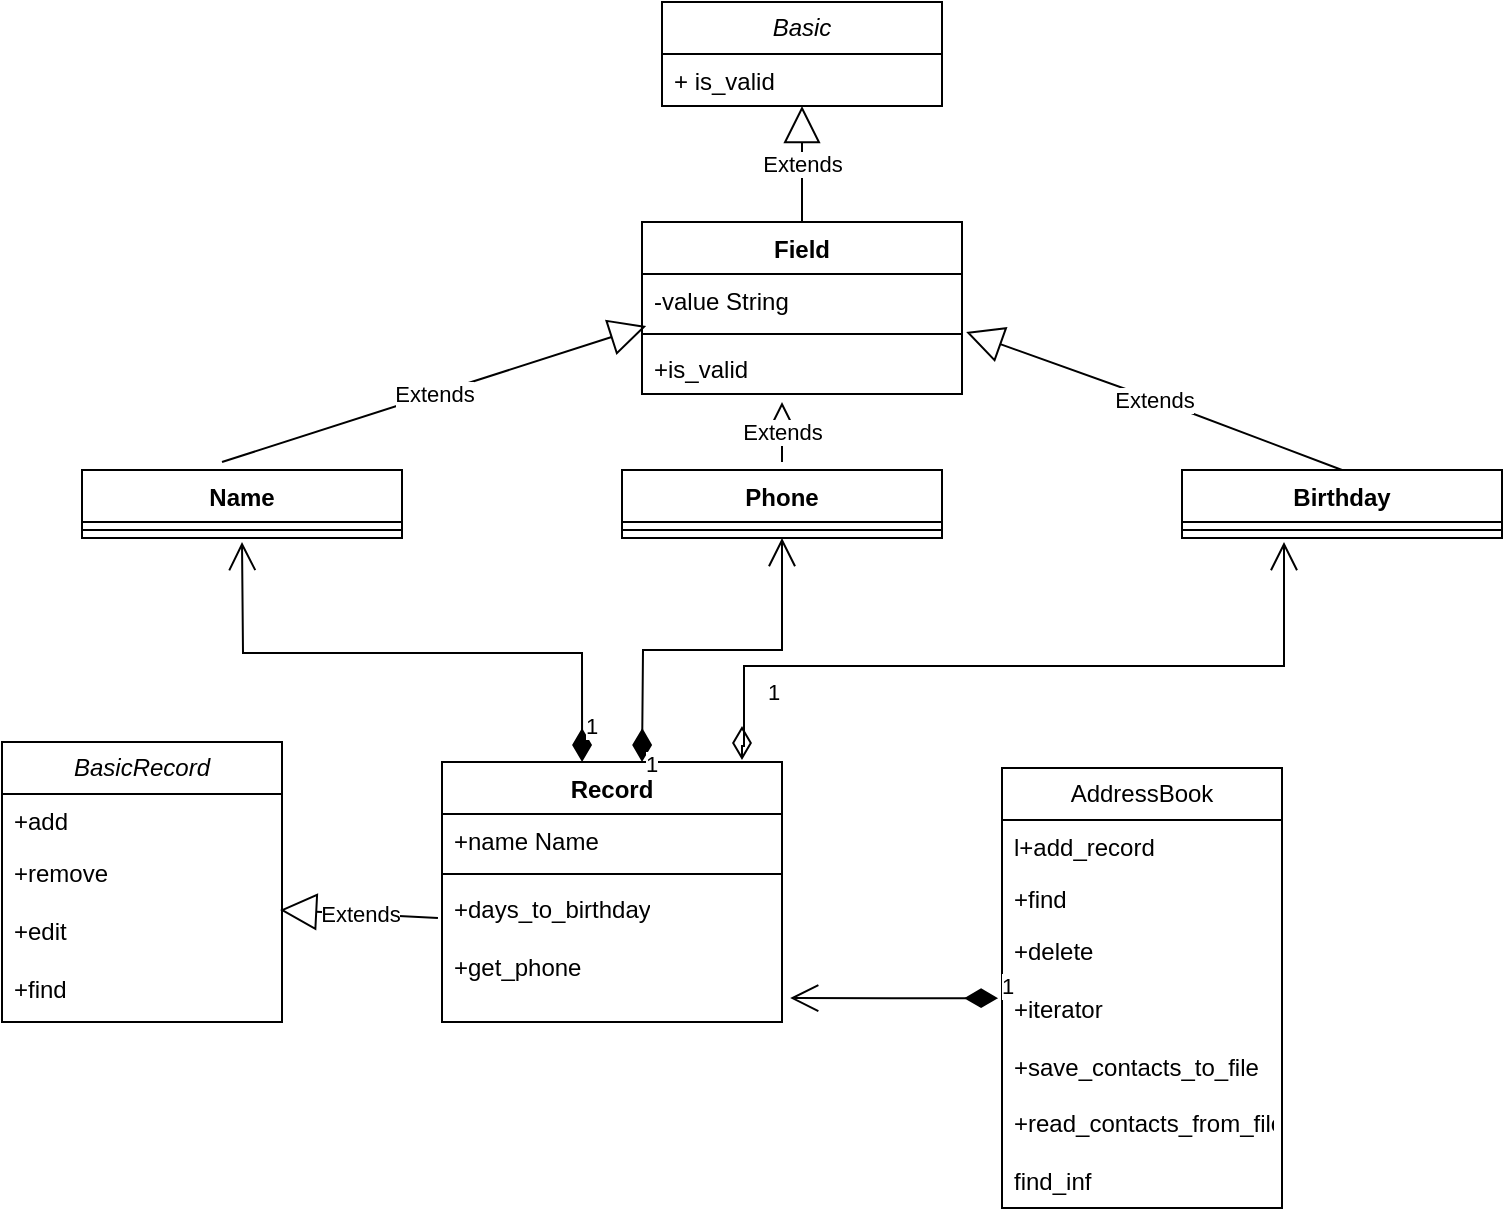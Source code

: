 <mxfile version="22.1.21" type="device">
  <diagram id="C5RBs43oDa-KdzZeNtuy" name="Page-1">
    <mxGraphModel dx="864" dy="516" grid="1" gridSize="10" guides="1" tooltips="1" connect="1" arrows="1" fold="1" page="1" pageScale="1" pageWidth="827" pageHeight="1169" math="0" shadow="0">
      <root>
        <mxCell id="WIyWlLk6GJQsqaUBKTNV-0" />
        <mxCell id="WIyWlLk6GJQsqaUBKTNV-1" parent="WIyWlLk6GJQsqaUBKTNV-0" />
        <mxCell id="-z1HLCg3K9KJ6hIdMIl3-7" value="Field" style="swimlane;fontStyle=1;align=center;verticalAlign=top;childLayout=stackLayout;horizontal=1;startSize=26;horizontalStack=0;resizeParent=1;resizeParentMax=0;resizeLast=0;collapsible=1;marginBottom=0;whiteSpace=wrap;html=1;" parent="WIyWlLk6GJQsqaUBKTNV-1" vertex="1">
          <mxGeometry x="330" y="120" width="160" height="86" as="geometry" />
        </mxCell>
        <mxCell id="-z1HLCg3K9KJ6hIdMIl3-8" value="-value String" style="text;strokeColor=none;fillColor=none;align=left;verticalAlign=top;spacingLeft=4;spacingRight=4;overflow=hidden;rotatable=0;points=[[0,0.5],[1,0.5]];portConstraint=eastwest;whiteSpace=wrap;html=1;" parent="-z1HLCg3K9KJ6hIdMIl3-7" vertex="1">
          <mxGeometry y="26" width="160" height="26" as="geometry" />
        </mxCell>
        <mxCell id="-z1HLCg3K9KJ6hIdMIl3-9" value="" style="line;strokeWidth=1;fillColor=none;align=left;verticalAlign=middle;spacingTop=-1;spacingLeft=3;spacingRight=3;rotatable=0;labelPosition=right;points=[];portConstraint=eastwest;strokeColor=inherit;" parent="-z1HLCg3K9KJ6hIdMIl3-7" vertex="1">
          <mxGeometry y="52" width="160" height="8" as="geometry" />
        </mxCell>
        <mxCell id="-z1HLCg3K9KJ6hIdMIl3-10" value="+is_valid" style="text;strokeColor=none;fillColor=none;align=left;verticalAlign=top;spacingLeft=4;spacingRight=4;overflow=hidden;rotatable=0;points=[[0,0.5],[1,0.5]];portConstraint=eastwest;whiteSpace=wrap;html=1;" parent="-z1HLCg3K9KJ6hIdMIl3-7" vertex="1">
          <mxGeometry y="60" width="160" height="26" as="geometry" />
        </mxCell>
        <mxCell id="-z1HLCg3K9KJ6hIdMIl3-20" value="&lt;i&gt;Basic&lt;/i&gt;" style="swimlane;fontStyle=0;childLayout=stackLayout;horizontal=1;startSize=26;fillColor=none;horizontalStack=0;resizeParent=1;resizeParentMax=0;resizeLast=0;collapsible=1;marginBottom=0;whiteSpace=wrap;html=1;" parent="WIyWlLk6GJQsqaUBKTNV-1" vertex="1">
          <mxGeometry x="340" y="10" width="140" height="52" as="geometry" />
        </mxCell>
        <mxCell id="-z1HLCg3K9KJ6hIdMIl3-22" value="+ is_valid" style="text;strokeColor=none;fillColor=none;align=left;verticalAlign=top;spacingLeft=4;spacingRight=4;overflow=hidden;rotatable=0;points=[[0,0.5],[1,0.5]];portConstraint=eastwest;whiteSpace=wrap;html=1;" parent="-z1HLCg3K9KJ6hIdMIl3-20" vertex="1">
          <mxGeometry y="26" width="140" height="26" as="geometry" />
        </mxCell>
        <mxCell id="-z1HLCg3K9KJ6hIdMIl3-58" value="&lt;i&gt;BasicRecord&lt;/i&gt;" style="swimlane;fontStyle=0;childLayout=stackLayout;horizontal=1;startSize=26;fillColor=none;horizontalStack=0;resizeParent=1;resizeParentMax=0;resizeLast=0;collapsible=1;marginBottom=0;whiteSpace=wrap;html=1;" parent="WIyWlLk6GJQsqaUBKTNV-1" vertex="1">
          <mxGeometry x="10" y="380" width="140" height="140" as="geometry" />
        </mxCell>
        <mxCell id="-z1HLCg3K9KJ6hIdMIl3-59" value="+add" style="text;strokeColor=none;fillColor=none;align=left;verticalAlign=top;spacingLeft=4;spacingRight=4;overflow=hidden;rotatable=0;points=[[0,0.5],[1,0.5]];portConstraint=eastwest;whiteSpace=wrap;html=1;" parent="-z1HLCg3K9KJ6hIdMIl3-58" vertex="1">
          <mxGeometry y="26" width="140" height="26" as="geometry" />
        </mxCell>
        <mxCell id="-z1HLCg3K9KJ6hIdMIl3-60" value="+remove&lt;br&gt;&lt;br&gt;+edit&lt;br&gt;&lt;br&gt;+find" style="text;strokeColor=none;fillColor=none;align=left;verticalAlign=top;spacingLeft=4;spacingRight=4;overflow=hidden;rotatable=0;points=[[0,0.5],[1,0.5]];portConstraint=eastwest;whiteSpace=wrap;html=1;" parent="-z1HLCg3K9KJ6hIdMIl3-58" vertex="1">
          <mxGeometry y="52" width="140" height="88" as="geometry" />
        </mxCell>
        <mxCell id="-z1HLCg3K9KJ6hIdMIl3-62" value="" style="line;strokeWidth=1;fillColor=none;align=left;verticalAlign=middle;spacingTop=-1;spacingLeft=3;spacingRight=3;rotatable=0;labelPosition=right;points=[];portConstraint=eastwest;strokeColor=inherit;" parent="WIyWlLk6GJQsqaUBKTNV-1" vertex="1">
          <mxGeometry x="360" y="270" width="40" height="8" as="geometry" />
        </mxCell>
        <mxCell id="-z1HLCg3K9KJ6hIdMIl3-63" value="Name" style="swimlane;fontStyle=1;align=center;verticalAlign=top;childLayout=stackLayout;horizontal=1;startSize=26;horizontalStack=0;resizeParent=1;resizeParentMax=0;resizeLast=0;collapsible=1;marginBottom=0;whiteSpace=wrap;html=1;" parent="WIyWlLk6GJQsqaUBKTNV-1" vertex="1">
          <mxGeometry x="50" y="244" width="160" height="34" as="geometry" />
        </mxCell>
        <mxCell id="-z1HLCg3K9KJ6hIdMIl3-65" value="" style="line;strokeWidth=1;fillColor=none;align=left;verticalAlign=middle;spacingTop=-1;spacingLeft=3;spacingRight=3;rotatable=0;labelPosition=right;points=[];portConstraint=eastwest;strokeColor=inherit;" parent="-z1HLCg3K9KJ6hIdMIl3-63" vertex="1">
          <mxGeometry y="26" width="160" height="8" as="geometry" />
        </mxCell>
        <mxCell id="-z1HLCg3K9KJ6hIdMIl3-67" value="Phone" style="swimlane;fontStyle=1;align=center;verticalAlign=top;childLayout=stackLayout;horizontal=1;startSize=26;horizontalStack=0;resizeParent=1;resizeParentMax=0;resizeLast=0;collapsible=1;marginBottom=0;whiteSpace=wrap;html=1;" parent="WIyWlLk6GJQsqaUBKTNV-1" vertex="1">
          <mxGeometry x="320" y="244" width="160" height="34" as="geometry" />
        </mxCell>
        <mxCell id="-z1HLCg3K9KJ6hIdMIl3-68" value="" style="line;strokeWidth=1;fillColor=none;align=left;verticalAlign=middle;spacingTop=-1;spacingLeft=3;spacingRight=3;rotatable=0;labelPosition=right;points=[];portConstraint=eastwest;strokeColor=inherit;" parent="-z1HLCg3K9KJ6hIdMIl3-67" vertex="1">
          <mxGeometry y="26" width="160" height="8" as="geometry" />
        </mxCell>
        <mxCell id="-z1HLCg3K9KJ6hIdMIl3-69" value="Birthday" style="swimlane;fontStyle=1;align=center;verticalAlign=top;childLayout=stackLayout;horizontal=1;startSize=26;horizontalStack=0;resizeParent=1;resizeParentMax=0;resizeLast=0;collapsible=1;marginBottom=0;whiteSpace=wrap;html=1;" parent="WIyWlLk6GJQsqaUBKTNV-1" vertex="1">
          <mxGeometry x="600" y="244" width="160" height="34" as="geometry" />
        </mxCell>
        <mxCell id="-z1HLCg3K9KJ6hIdMIl3-70" value="" style="line;strokeWidth=1;fillColor=none;align=left;verticalAlign=middle;spacingTop=-1;spacingLeft=3;spacingRight=3;rotatable=0;labelPosition=right;points=[];portConstraint=eastwest;strokeColor=inherit;" parent="-z1HLCg3K9KJ6hIdMIl3-69" vertex="1">
          <mxGeometry y="26" width="160" height="8" as="geometry" />
        </mxCell>
        <mxCell id="-z1HLCg3K9KJ6hIdMIl3-71" value="Record" style="swimlane;fontStyle=1;align=center;verticalAlign=top;childLayout=stackLayout;horizontal=1;startSize=26;horizontalStack=0;resizeParent=1;resizeParentMax=0;resizeLast=0;collapsible=1;marginBottom=0;whiteSpace=wrap;html=1;" parent="WIyWlLk6GJQsqaUBKTNV-1" vertex="1">
          <mxGeometry x="230" y="390" width="170" height="130" as="geometry" />
        </mxCell>
        <mxCell id="-z1HLCg3K9KJ6hIdMIl3-72" value="+name Name" style="text;strokeColor=none;fillColor=none;align=left;verticalAlign=top;spacingLeft=4;spacingRight=4;overflow=hidden;rotatable=0;points=[[0,0.5],[1,0.5]];portConstraint=eastwest;whiteSpace=wrap;html=1;" parent="-z1HLCg3K9KJ6hIdMIl3-71" vertex="1">
          <mxGeometry y="26" width="170" height="26" as="geometry" />
        </mxCell>
        <mxCell id="-z1HLCg3K9KJ6hIdMIl3-73" value="" style="line;strokeWidth=1;fillColor=none;align=left;verticalAlign=middle;spacingTop=-1;spacingLeft=3;spacingRight=3;rotatable=0;labelPosition=right;points=[];portConstraint=eastwest;strokeColor=inherit;" parent="-z1HLCg3K9KJ6hIdMIl3-71" vertex="1">
          <mxGeometry y="52" width="170" height="8" as="geometry" />
        </mxCell>
        <mxCell id="-z1HLCg3K9KJ6hIdMIl3-74" value="+days_to_birthday&lt;br&gt;&lt;br&gt;+get_phone" style="text;strokeColor=none;fillColor=none;align=left;verticalAlign=top;spacingLeft=4;spacingRight=4;overflow=hidden;rotatable=0;points=[[0,0.5],[1,0.5]];portConstraint=eastwest;whiteSpace=wrap;html=1;" parent="-z1HLCg3K9KJ6hIdMIl3-71" vertex="1">
          <mxGeometry y="60" width="170" height="70" as="geometry" />
        </mxCell>
        <mxCell id="-z1HLCg3K9KJ6hIdMIl3-79" value="1" style="endArrow=open;html=1;endSize=12;startArrow=diamondThin;startSize=14;startFill=1;edgeStyle=orthogonalEdgeStyle;align=left;verticalAlign=bottom;rounded=0;exitX=0.412;exitY=0;exitDx=0;exitDy=0;exitPerimeter=0;" parent="WIyWlLk6GJQsqaUBKTNV-1" source="-z1HLCg3K9KJ6hIdMIl3-71" edge="1">
          <mxGeometry x="-0.931" relative="1" as="geometry">
            <mxPoint x="290" y="360" as="sourcePoint" />
            <mxPoint x="130" y="280" as="targetPoint" />
            <mxPoint as="offset" />
          </mxGeometry>
        </mxCell>
        <mxCell id="-z1HLCg3K9KJ6hIdMIl3-82" value="1" style="endArrow=open;html=1;endSize=12;startArrow=diamondThin;startSize=14;startFill=1;edgeStyle=orthogonalEdgeStyle;align=left;verticalAlign=bottom;rounded=0;entryX=0.5;entryY=1;entryDx=0;entryDy=0;" parent="WIyWlLk6GJQsqaUBKTNV-1" target="-z1HLCg3K9KJ6hIdMIl3-67" edge="1">
          <mxGeometry x="-1" y="-10" relative="1" as="geometry">
            <mxPoint x="330" y="390" as="sourcePoint" />
            <mxPoint x="490" y="380" as="targetPoint" />
            <mxPoint x="-10" y="10" as="offset" />
          </mxGeometry>
        </mxCell>
        <mxCell id="-z1HLCg3K9KJ6hIdMIl3-84" value="1" style="endArrow=open;html=1;endSize=12;startArrow=diamondThin;startSize=14;startFill=0;edgeStyle=orthogonalEdgeStyle;align=left;verticalAlign=bottom;rounded=0;" parent="WIyWlLk6GJQsqaUBKTNV-1" edge="1">
          <mxGeometry x="-0.847" y="-10" relative="1" as="geometry">
            <mxPoint x="380" y="372" as="sourcePoint" />
            <mxPoint x="651" y="280" as="targetPoint" />
            <Array as="points">
              <mxPoint x="380" y="382" />
              <mxPoint x="381" y="382" />
              <mxPoint x="381" y="342" />
              <mxPoint x="651" y="342" />
            </Array>
            <mxPoint as="offset" />
          </mxGeometry>
        </mxCell>
        <mxCell id="-z1HLCg3K9KJ6hIdMIl3-85" value="AddressBook" style="swimlane;fontStyle=0;childLayout=stackLayout;horizontal=1;startSize=26;fillColor=none;horizontalStack=0;resizeParent=1;resizeParentMax=0;resizeLast=0;collapsible=1;marginBottom=0;whiteSpace=wrap;html=1;" parent="WIyWlLk6GJQsqaUBKTNV-1" vertex="1">
          <mxGeometry x="510" y="393" width="140" height="220" as="geometry" />
        </mxCell>
        <mxCell id="-z1HLCg3K9KJ6hIdMIl3-86" value="l+add_record" style="text;strokeColor=none;fillColor=none;align=left;verticalAlign=top;spacingLeft=4;spacingRight=4;overflow=hidden;rotatable=0;points=[[0,0.5],[1,0.5]];portConstraint=eastwest;whiteSpace=wrap;html=1;" parent="-z1HLCg3K9KJ6hIdMIl3-85" vertex="1">
          <mxGeometry y="26" width="140" height="26" as="geometry" />
        </mxCell>
        <mxCell id="-z1HLCg3K9KJ6hIdMIl3-87" value="+find" style="text;strokeColor=none;fillColor=none;align=left;verticalAlign=top;spacingLeft=4;spacingRight=4;overflow=hidden;rotatable=0;points=[[0,0.5],[1,0.5]];portConstraint=eastwest;whiteSpace=wrap;html=1;" parent="-z1HLCg3K9KJ6hIdMIl3-85" vertex="1">
          <mxGeometry y="52" width="140" height="26" as="geometry" />
        </mxCell>
        <mxCell id="-z1HLCg3K9KJ6hIdMIl3-88" value="+delete&lt;br&gt;&lt;br&gt;+iterator&lt;br&gt;&lt;br&gt;+save_contacts_to_file&lt;br&gt;&lt;br&gt;+read_contacts_from_file&lt;br&gt;&lt;br&gt;find_inf" style="text;strokeColor=none;fillColor=none;align=left;verticalAlign=top;spacingLeft=4;spacingRight=4;overflow=hidden;rotatable=0;points=[[0,0.5],[1,0.5]];portConstraint=eastwest;whiteSpace=wrap;html=1;" parent="-z1HLCg3K9KJ6hIdMIl3-85" vertex="1">
          <mxGeometry y="78" width="140" height="142" as="geometry" />
        </mxCell>
        <mxCell id="-z1HLCg3K9KJ6hIdMIl3-89" value="1" style="endArrow=open;html=1;endSize=12;startArrow=diamondThin;startSize=14;startFill=1;edgeStyle=orthogonalEdgeStyle;align=left;verticalAlign=bottom;rounded=0;exitX=-0.014;exitY=0.261;exitDx=0;exitDy=0;exitPerimeter=0;entryX=1.024;entryY=0.829;entryDx=0;entryDy=0;entryPerimeter=0;" parent="WIyWlLk6GJQsqaUBKTNV-1" source="-z1HLCg3K9KJ6hIdMIl3-88" target="-z1HLCg3K9KJ6hIdMIl3-74" edge="1">
          <mxGeometry x="-1" y="3" relative="1" as="geometry">
            <mxPoint x="300" y="370" as="sourcePoint" />
            <mxPoint x="410" y="460" as="targetPoint" />
          </mxGeometry>
        </mxCell>
        <mxCell id="OmyNaByXklcVGRI7E77u-0" value="Extends" style="endArrow=block;endSize=16;endFill=0;html=1;rounded=0;entryX=0.013;entryY=1;entryDx=0;entryDy=0;entryPerimeter=0;" parent="WIyWlLk6GJQsqaUBKTNV-1" target="-z1HLCg3K9KJ6hIdMIl3-8" edge="1">
          <mxGeometry width="160" relative="1" as="geometry">
            <mxPoint x="120" y="240" as="sourcePoint" />
            <mxPoint x="390" y="210" as="targetPoint" />
          </mxGeometry>
        </mxCell>
        <mxCell id="OmyNaByXklcVGRI7E77u-2" value="Extends" style="endArrow=block;endSize=16;endFill=0;html=1;rounded=0;exitX=0.5;exitY=0;exitDx=0;exitDy=0;entryX=1.013;entryY=1.115;entryDx=0;entryDy=0;entryPerimeter=0;" parent="WIyWlLk6GJQsqaUBKTNV-1" source="-z1HLCg3K9KJ6hIdMIl3-69" target="-z1HLCg3K9KJ6hIdMIl3-8" edge="1">
          <mxGeometry width="160" relative="1" as="geometry">
            <mxPoint x="680" y="370" as="sourcePoint" />
            <mxPoint x="490" y="340" as="targetPoint" />
            <Array as="points">
              <mxPoint x="590" y="210" />
            </Array>
          </mxGeometry>
        </mxCell>
        <mxCell id="OmyNaByXklcVGRI7E77u-3" value="Extends" style="endArrow=block;endSize=16;endFill=0;html=1;rounded=0;exitX=0.5;exitY=0;exitDx=0;exitDy=0;entryX=0.5;entryY=1;entryDx=0;entryDy=0;entryPerimeter=0;" parent="WIyWlLk6GJQsqaUBKTNV-1" source="-z1HLCg3K9KJ6hIdMIl3-7" target="-z1HLCg3K9KJ6hIdMIl3-22" edge="1">
          <mxGeometry width="160" relative="1" as="geometry">
            <mxPoint x="330" y="270" as="sourcePoint" />
            <mxPoint x="490" y="270" as="targetPoint" />
          </mxGeometry>
        </mxCell>
        <mxCell id="OmyNaByXklcVGRI7E77u-5" value="Extends" style="endArrow=block;endSize=16;endFill=0;html=1;rounded=0;exitX=-0.012;exitY=0.257;exitDx=0;exitDy=0;exitPerimeter=0;entryX=0.993;entryY=0.115;entryDx=0;entryDy=0;entryPerimeter=0;" parent="WIyWlLk6GJQsqaUBKTNV-1" source="-z1HLCg3K9KJ6hIdMIl3-74" edge="1">
          <mxGeometry width="160" relative="1" as="geometry">
            <mxPoint x="150" y="460" as="sourcePoint" />
            <mxPoint x="149.02" y="463.98" as="targetPoint" />
          </mxGeometry>
        </mxCell>
        <mxCell id="OmyNaByXklcVGRI7E77u-6" value="Extends" style="endArrow=block;endSize=16;endFill=0;html=1;rounded=0;" parent="WIyWlLk6GJQsqaUBKTNV-1" edge="1">
          <mxGeometry width="160" relative="1" as="geometry">
            <mxPoint x="400" y="240" as="sourcePoint" />
            <mxPoint x="400" y="210" as="targetPoint" />
          </mxGeometry>
        </mxCell>
      </root>
    </mxGraphModel>
  </diagram>
</mxfile>
